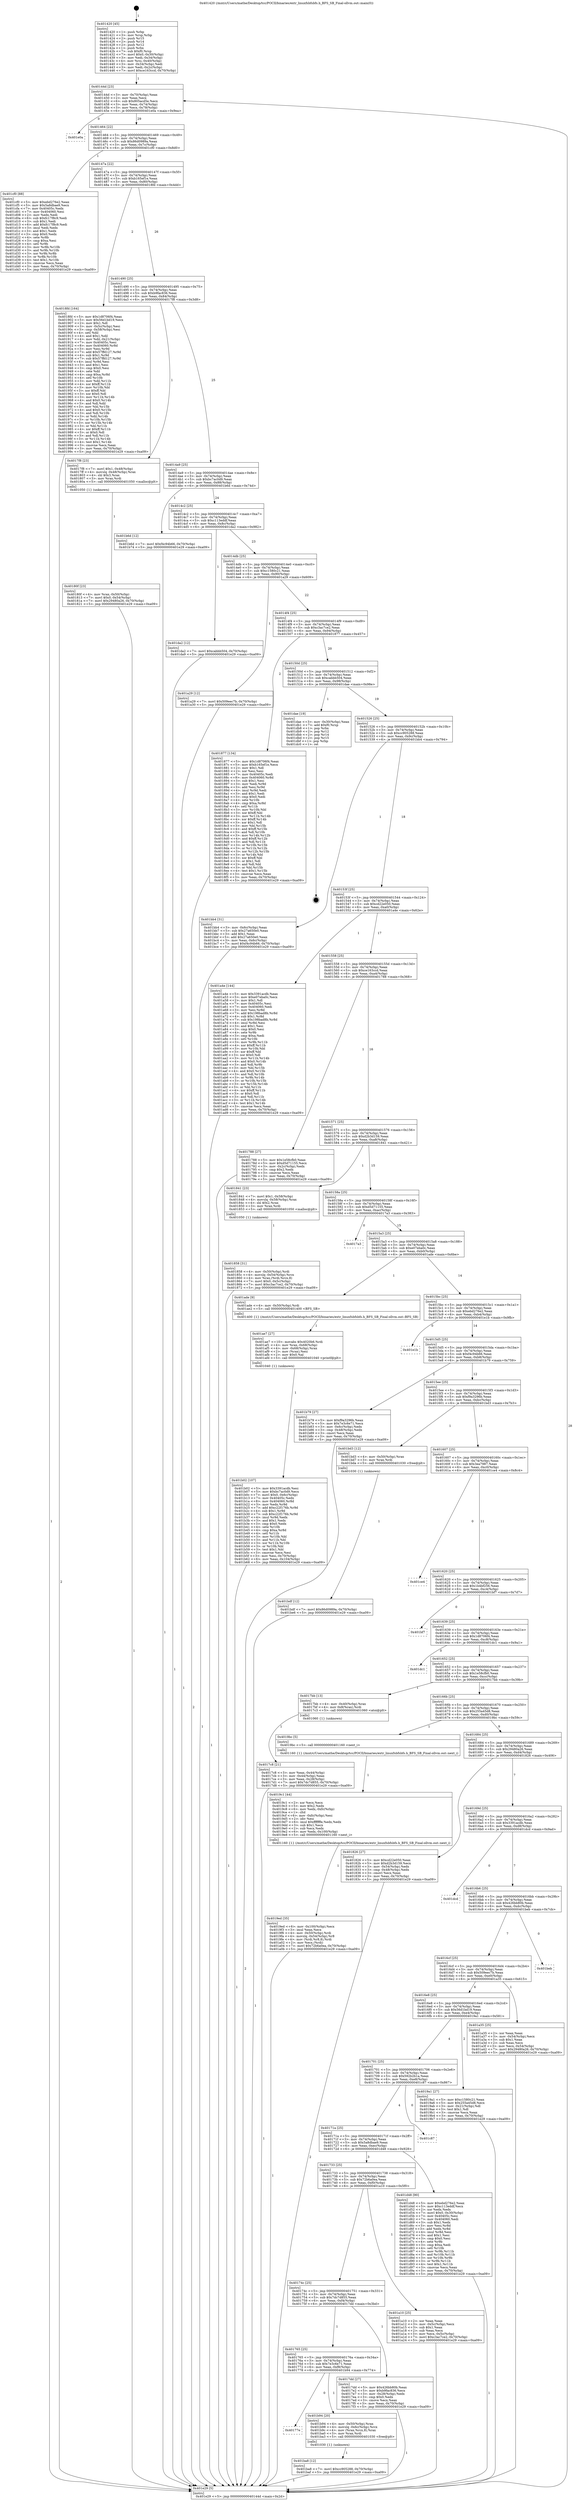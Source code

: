 digraph "0x401420" {
  label = "0x401420 (/mnt/c/Users/mathe/Desktop/tcc/POCII/binaries/extr_linuxfsbfsbfs.h_BFS_SB_Final-ollvm.out::main(0))"
  labelloc = "t"
  node[shape=record]

  Entry [label="",width=0.3,height=0.3,shape=circle,fillcolor=black,style=filled]
  "0x40144d" [label="{
     0x40144d [23]\l
     | [instrs]\l
     &nbsp;&nbsp;0x40144d \<+3\>: mov -0x70(%rbp),%eax\l
     &nbsp;&nbsp;0x401450 \<+2\>: mov %eax,%ecx\l
     &nbsp;&nbsp;0x401452 \<+6\>: sub $0x805acd5e,%ecx\l
     &nbsp;&nbsp;0x401458 \<+3\>: mov %eax,-0x74(%rbp)\l
     &nbsp;&nbsp;0x40145b \<+3\>: mov %ecx,-0x78(%rbp)\l
     &nbsp;&nbsp;0x40145e \<+6\>: je 0000000000401e0a \<main+0x9ea\>\l
  }"]
  "0x401e0a" [label="{
     0x401e0a\l
  }", style=dashed]
  "0x401464" [label="{
     0x401464 [22]\l
     | [instrs]\l
     &nbsp;&nbsp;0x401464 \<+5\>: jmp 0000000000401469 \<main+0x49\>\l
     &nbsp;&nbsp;0x401469 \<+3\>: mov -0x74(%rbp),%eax\l
     &nbsp;&nbsp;0x40146c \<+5\>: sub $0x86d0989a,%eax\l
     &nbsp;&nbsp;0x401471 \<+3\>: mov %eax,-0x7c(%rbp)\l
     &nbsp;&nbsp;0x401474 \<+6\>: je 0000000000401cf0 \<main+0x8d0\>\l
  }"]
  Exit [label="",width=0.3,height=0.3,shape=circle,fillcolor=black,style=filled,peripheries=2]
  "0x401cf0" [label="{
     0x401cf0 [88]\l
     | [instrs]\l
     &nbsp;&nbsp;0x401cf0 \<+5\>: mov $0xebd276e2,%eax\l
     &nbsp;&nbsp;0x401cf5 \<+5\>: mov $0x5a8dbae9,%ecx\l
     &nbsp;&nbsp;0x401cfa \<+7\>: mov 0x40405c,%edx\l
     &nbsp;&nbsp;0x401d01 \<+7\>: mov 0x404060,%esi\l
     &nbsp;&nbsp;0x401d08 \<+2\>: mov %edx,%edi\l
     &nbsp;&nbsp;0x401d0a \<+6\>: sub $0xfc17f8c9,%edi\l
     &nbsp;&nbsp;0x401d10 \<+3\>: sub $0x1,%edi\l
     &nbsp;&nbsp;0x401d13 \<+6\>: add $0xfc17f8c9,%edi\l
     &nbsp;&nbsp;0x401d19 \<+3\>: imul %edi,%edx\l
     &nbsp;&nbsp;0x401d1c \<+3\>: and $0x1,%edx\l
     &nbsp;&nbsp;0x401d1f \<+3\>: cmp $0x0,%edx\l
     &nbsp;&nbsp;0x401d22 \<+4\>: sete %r8b\l
     &nbsp;&nbsp;0x401d26 \<+3\>: cmp $0xa,%esi\l
     &nbsp;&nbsp;0x401d29 \<+4\>: setl %r9b\l
     &nbsp;&nbsp;0x401d2d \<+3\>: mov %r8b,%r10b\l
     &nbsp;&nbsp;0x401d30 \<+3\>: and %r9b,%r10b\l
     &nbsp;&nbsp;0x401d33 \<+3\>: xor %r9b,%r8b\l
     &nbsp;&nbsp;0x401d36 \<+3\>: or %r8b,%r10b\l
     &nbsp;&nbsp;0x401d39 \<+4\>: test $0x1,%r10b\l
     &nbsp;&nbsp;0x401d3d \<+3\>: cmovne %ecx,%eax\l
     &nbsp;&nbsp;0x401d40 \<+3\>: mov %eax,-0x70(%rbp)\l
     &nbsp;&nbsp;0x401d43 \<+5\>: jmp 0000000000401e29 \<main+0xa09\>\l
  }"]
  "0x40147a" [label="{
     0x40147a [22]\l
     | [instrs]\l
     &nbsp;&nbsp;0x40147a \<+5\>: jmp 000000000040147f \<main+0x5f\>\l
     &nbsp;&nbsp;0x40147f \<+3\>: mov -0x74(%rbp),%eax\l
     &nbsp;&nbsp;0x401482 \<+5\>: sub $0xb165ef1e,%eax\l
     &nbsp;&nbsp;0x401487 \<+3\>: mov %eax,-0x80(%rbp)\l
     &nbsp;&nbsp;0x40148a \<+6\>: je 00000000004018fd \<main+0x4dd\>\l
  }"]
  "0x401bdf" [label="{
     0x401bdf [12]\l
     | [instrs]\l
     &nbsp;&nbsp;0x401bdf \<+7\>: movl $0x86d0989a,-0x70(%rbp)\l
     &nbsp;&nbsp;0x401be6 \<+5\>: jmp 0000000000401e29 \<main+0xa09\>\l
  }"]
  "0x4018fd" [label="{
     0x4018fd [164]\l
     | [instrs]\l
     &nbsp;&nbsp;0x4018fd \<+5\>: mov $0x1d8706f4,%eax\l
     &nbsp;&nbsp;0x401902 \<+5\>: mov $0x56d1bd19,%ecx\l
     &nbsp;&nbsp;0x401907 \<+2\>: mov $0x1,%dl\l
     &nbsp;&nbsp;0x401909 \<+3\>: mov -0x5c(%rbp),%esi\l
     &nbsp;&nbsp;0x40190c \<+3\>: cmp -0x58(%rbp),%esi\l
     &nbsp;&nbsp;0x40190f \<+4\>: setl %dil\l
     &nbsp;&nbsp;0x401913 \<+4\>: and $0x1,%dil\l
     &nbsp;&nbsp;0x401917 \<+4\>: mov %dil,-0x21(%rbp)\l
     &nbsp;&nbsp;0x40191b \<+7\>: mov 0x40405c,%esi\l
     &nbsp;&nbsp;0x401922 \<+8\>: mov 0x404060,%r8d\l
     &nbsp;&nbsp;0x40192a \<+3\>: mov %esi,%r9d\l
     &nbsp;&nbsp;0x40192d \<+7\>: add $0x57ffd127,%r9d\l
     &nbsp;&nbsp;0x401934 \<+4\>: sub $0x1,%r9d\l
     &nbsp;&nbsp;0x401938 \<+7\>: sub $0x57ffd127,%r9d\l
     &nbsp;&nbsp;0x40193f \<+4\>: imul %r9d,%esi\l
     &nbsp;&nbsp;0x401943 \<+3\>: and $0x1,%esi\l
     &nbsp;&nbsp;0x401946 \<+3\>: cmp $0x0,%esi\l
     &nbsp;&nbsp;0x401949 \<+4\>: sete %dil\l
     &nbsp;&nbsp;0x40194d \<+4\>: cmp $0xa,%r8d\l
     &nbsp;&nbsp;0x401951 \<+4\>: setl %r10b\l
     &nbsp;&nbsp;0x401955 \<+3\>: mov %dil,%r11b\l
     &nbsp;&nbsp;0x401958 \<+4\>: xor $0xff,%r11b\l
     &nbsp;&nbsp;0x40195c \<+3\>: mov %r10b,%bl\l
     &nbsp;&nbsp;0x40195f \<+3\>: xor $0xff,%bl\l
     &nbsp;&nbsp;0x401962 \<+3\>: xor $0x0,%dl\l
     &nbsp;&nbsp;0x401965 \<+3\>: mov %r11b,%r14b\l
     &nbsp;&nbsp;0x401968 \<+4\>: and $0x0,%r14b\l
     &nbsp;&nbsp;0x40196c \<+3\>: and %dl,%dil\l
     &nbsp;&nbsp;0x40196f \<+3\>: mov %bl,%r15b\l
     &nbsp;&nbsp;0x401972 \<+4\>: and $0x0,%r15b\l
     &nbsp;&nbsp;0x401976 \<+3\>: and %dl,%r10b\l
     &nbsp;&nbsp;0x401979 \<+3\>: or %dil,%r14b\l
     &nbsp;&nbsp;0x40197c \<+3\>: or %r10b,%r15b\l
     &nbsp;&nbsp;0x40197f \<+3\>: xor %r15b,%r14b\l
     &nbsp;&nbsp;0x401982 \<+3\>: or %bl,%r11b\l
     &nbsp;&nbsp;0x401985 \<+4\>: xor $0xff,%r11b\l
     &nbsp;&nbsp;0x401989 \<+3\>: or $0x0,%dl\l
     &nbsp;&nbsp;0x40198c \<+3\>: and %dl,%r11b\l
     &nbsp;&nbsp;0x40198f \<+3\>: or %r11b,%r14b\l
     &nbsp;&nbsp;0x401992 \<+4\>: test $0x1,%r14b\l
     &nbsp;&nbsp;0x401996 \<+3\>: cmovne %ecx,%eax\l
     &nbsp;&nbsp;0x401999 \<+3\>: mov %eax,-0x70(%rbp)\l
     &nbsp;&nbsp;0x40199c \<+5\>: jmp 0000000000401e29 \<main+0xa09\>\l
  }"]
  "0x401490" [label="{
     0x401490 [25]\l
     | [instrs]\l
     &nbsp;&nbsp;0x401490 \<+5\>: jmp 0000000000401495 \<main+0x75\>\l
     &nbsp;&nbsp;0x401495 \<+3\>: mov -0x74(%rbp),%eax\l
     &nbsp;&nbsp;0x401498 \<+5\>: sub $0xb9fac836,%eax\l
     &nbsp;&nbsp;0x40149d \<+6\>: mov %eax,-0x84(%rbp)\l
     &nbsp;&nbsp;0x4014a3 \<+6\>: je 00000000004017f8 \<main+0x3d8\>\l
  }"]
  "0x401ba8" [label="{
     0x401ba8 [12]\l
     | [instrs]\l
     &nbsp;&nbsp;0x401ba8 \<+7\>: movl $0xcc905288,-0x70(%rbp)\l
     &nbsp;&nbsp;0x401baf \<+5\>: jmp 0000000000401e29 \<main+0xa09\>\l
  }"]
  "0x4017f8" [label="{
     0x4017f8 [23]\l
     | [instrs]\l
     &nbsp;&nbsp;0x4017f8 \<+7\>: movl $0x1,-0x48(%rbp)\l
     &nbsp;&nbsp;0x4017ff \<+4\>: movslq -0x48(%rbp),%rax\l
     &nbsp;&nbsp;0x401803 \<+4\>: shl $0x3,%rax\l
     &nbsp;&nbsp;0x401807 \<+3\>: mov %rax,%rdi\l
     &nbsp;&nbsp;0x40180a \<+5\>: call 0000000000401050 \<malloc@plt\>\l
     | [calls]\l
     &nbsp;&nbsp;0x401050 \{1\} (unknown)\l
  }"]
  "0x4014a9" [label="{
     0x4014a9 [25]\l
     | [instrs]\l
     &nbsp;&nbsp;0x4014a9 \<+5\>: jmp 00000000004014ae \<main+0x8e\>\l
     &nbsp;&nbsp;0x4014ae \<+3\>: mov -0x74(%rbp),%eax\l
     &nbsp;&nbsp;0x4014b1 \<+5\>: sub $0xbc7ac0d9,%eax\l
     &nbsp;&nbsp;0x4014b6 \<+6\>: mov %eax,-0x88(%rbp)\l
     &nbsp;&nbsp;0x4014bc \<+6\>: je 0000000000401b6d \<main+0x74d\>\l
  }"]
  "0x40177e" [label="{
     0x40177e\l
  }", style=dashed]
  "0x401b6d" [label="{
     0x401b6d [12]\l
     | [instrs]\l
     &nbsp;&nbsp;0x401b6d \<+7\>: movl $0xf4c94b66,-0x70(%rbp)\l
     &nbsp;&nbsp;0x401b74 \<+5\>: jmp 0000000000401e29 \<main+0xa09\>\l
  }"]
  "0x4014c2" [label="{
     0x4014c2 [25]\l
     | [instrs]\l
     &nbsp;&nbsp;0x4014c2 \<+5\>: jmp 00000000004014c7 \<main+0xa7\>\l
     &nbsp;&nbsp;0x4014c7 \<+3\>: mov -0x74(%rbp),%eax\l
     &nbsp;&nbsp;0x4014ca \<+5\>: sub $0xc113eddf,%eax\l
     &nbsp;&nbsp;0x4014cf \<+6\>: mov %eax,-0x8c(%rbp)\l
     &nbsp;&nbsp;0x4014d5 \<+6\>: je 0000000000401da2 \<main+0x982\>\l
  }"]
  "0x401b94" [label="{
     0x401b94 [20]\l
     | [instrs]\l
     &nbsp;&nbsp;0x401b94 \<+4\>: mov -0x50(%rbp),%rax\l
     &nbsp;&nbsp;0x401b98 \<+4\>: movslq -0x6c(%rbp),%rcx\l
     &nbsp;&nbsp;0x401b9c \<+4\>: mov (%rax,%rcx,8),%rax\l
     &nbsp;&nbsp;0x401ba0 \<+3\>: mov %rax,%rdi\l
     &nbsp;&nbsp;0x401ba3 \<+5\>: call 0000000000401030 \<free@plt\>\l
     | [calls]\l
     &nbsp;&nbsp;0x401030 \{1\} (unknown)\l
  }"]
  "0x401da2" [label="{
     0x401da2 [12]\l
     | [instrs]\l
     &nbsp;&nbsp;0x401da2 \<+7\>: movl $0xcabbb504,-0x70(%rbp)\l
     &nbsp;&nbsp;0x401da9 \<+5\>: jmp 0000000000401e29 \<main+0xa09\>\l
  }"]
  "0x4014db" [label="{
     0x4014db [25]\l
     | [instrs]\l
     &nbsp;&nbsp;0x4014db \<+5\>: jmp 00000000004014e0 \<main+0xc0\>\l
     &nbsp;&nbsp;0x4014e0 \<+3\>: mov -0x74(%rbp),%eax\l
     &nbsp;&nbsp;0x4014e3 \<+5\>: sub $0xc1580c21,%eax\l
     &nbsp;&nbsp;0x4014e8 \<+6\>: mov %eax,-0x90(%rbp)\l
     &nbsp;&nbsp;0x4014ee \<+6\>: je 0000000000401a29 \<main+0x609\>\l
  }"]
  "0x401b02" [label="{
     0x401b02 [107]\l
     | [instrs]\l
     &nbsp;&nbsp;0x401b02 \<+5\>: mov $0x3391acdb,%esi\l
     &nbsp;&nbsp;0x401b07 \<+5\>: mov $0xbc7ac0d9,%ecx\l
     &nbsp;&nbsp;0x401b0c \<+7\>: movl $0x0,-0x6c(%rbp)\l
     &nbsp;&nbsp;0x401b13 \<+7\>: mov 0x40405c,%edx\l
     &nbsp;&nbsp;0x401b1a \<+8\>: mov 0x404060,%r8d\l
     &nbsp;&nbsp;0x401b22 \<+3\>: mov %edx,%r9d\l
     &nbsp;&nbsp;0x401b25 \<+7\>: add $0xc22f176b,%r9d\l
     &nbsp;&nbsp;0x401b2c \<+4\>: sub $0x1,%r9d\l
     &nbsp;&nbsp;0x401b30 \<+7\>: sub $0xc22f176b,%r9d\l
     &nbsp;&nbsp;0x401b37 \<+4\>: imul %r9d,%edx\l
     &nbsp;&nbsp;0x401b3b \<+3\>: and $0x1,%edx\l
     &nbsp;&nbsp;0x401b3e \<+3\>: cmp $0x0,%edx\l
     &nbsp;&nbsp;0x401b41 \<+4\>: sete %r10b\l
     &nbsp;&nbsp;0x401b45 \<+4\>: cmp $0xa,%r8d\l
     &nbsp;&nbsp;0x401b49 \<+4\>: setl %r11b\l
     &nbsp;&nbsp;0x401b4d \<+3\>: mov %r10b,%bl\l
     &nbsp;&nbsp;0x401b50 \<+3\>: and %r11b,%bl\l
     &nbsp;&nbsp;0x401b53 \<+3\>: xor %r11b,%r10b\l
     &nbsp;&nbsp;0x401b56 \<+3\>: or %r10b,%bl\l
     &nbsp;&nbsp;0x401b59 \<+3\>: test $0x1,%bl\l
     &nbsp;&nbsp;0x401b5c \<+3\>: cmovne %ecx,%esi\l
     &nbsp;&nbsp;0x401b5f \<+3\>: mov %esi,-0x70(%rbp)\l
     &nbsp;&nbsp;0x401b62 \<+6\>: mov %eax,-0x104(%rbp)\l
     &nbsp;&nbsp;0x401b68 \<+5\>: jmp 0000000000401e29 \<main+0xa09\>\l
  }"]
  "0x401a29" [label="{
     0x401a29 [12]\l
     | [instrs]\l
     &nbsp;&nbsp;0x401a29 \<+7\>: movl $0x509eec7b,-0x70(%rbp)\l
     &nbsp;&nbsp;0x401a30 \<+5\>: jmp 0000000000401e29 \<main+0xa09\>\l
  }"]
  "0x4014f4" [label="{
     0x4014f4 [25]\l
     | [instrs]\l
     &nbsp;&nbsp;0x4014f4 \<+5\>: jmp 00000000004014f9 \<main+0xd9\>\l
     &nbsp;&nbsp;0x4014f9 \<+3\>: mov -0x74(%rbp),%eax\l
     &nbsp;&nbsp;0x4014fc \<+5\>: sub $0xc3ac7ce2,%eax\l
     &nbsp;&nbsp;0x401501 \<+6\>: mov %eax,-0x94(%rbp)\l
     &nbsp;&nbsp;0x401507 \<+6\>: je 0000000000401877 \<main+0x457\>\l
  }"]
  "0x401ae7" [label="{
     0x401ae7 [27]\l
     | [instrs]\l
     &nbsp;&nbsp;0x401ae7 \<+10\>: movabs $0x4020b6,%rdi\l
     &nbsp;&nbsp;0x401af1 \<+4\>: mov %rax,-0x68(%rbp)\l
     &nbsp;&nbsp;0x401af5 \<+4\>: mov -0x68(%rbp),%rax\l
     &nbsp;&nbsp;0x401af9 \<+2\>: mov (%rax),%esi\l
     &nbsp;&nbsp;0x401afb \<+2\>: mov $0x0,%al\l
     &nbsp;&nbsp;0x401afd \<+5\>: call 0000000000401040 \<printf@plt\>\l
     | [calls]\l
     &nbsp;&nbsp;0x401040 \{1\} (unknown)\l
  }"]
  "0x401877" [label="{
     0x401877 [134]\l
     | [instrs]\l
     &nbsp;&nbsp;0x401877 \<+5\>: mov $0x1d8706f4,%eax\l
     &nbsp;&nbsp;0x40187c \<+5\>: mov $0xb165ef1e,%ecx\l
     &nbsp;&nbsp;0x401881 \<+2\>: mov $0x1,%dl\l
     &nbsp;&nbsp;0x401883 \<+2\>: xor %esi,%esi\l
     &nbsp;&nbsp;0x401885 \<+7\>: mov 0x40405c,%edi\l
     &nbsp;&nbsp;0x40188c \<+8\>: mov 0x404060,%r8d\l
     &nbsp;&nbsp;0x401894 \<+3\>: sub $0x1,%esi\l
     &nbsp;&nbsp;0x401897 \<+3\>: mov %edi,%r9d\l
     &nbsp;&nbsp;0x40189a \<+3\>: add %esi,%r9d\l
     &nbsp;&nbsp;0x40189d \<+4\>: imul %r9d,%edi\l
     &nbsp;&nbsp;0x4018a1 \<+3\>: and $0x1,%edi\l
     &nbsp;&nbsp;0x4018a4 \<+3\>: cmp $0x0,%edi\l
     &nbsp;&nbsp;0x4018a7 \<+4\>: sete %r10b\l
     &nbsp;&nbsp;0x4018ab \<+4\>: cmp $0xa,%r8d\l
     &nbsp;&nbsp;0x4018af \<+4\>: setl %r11b\l
     &nbsp;&nbsp;0x4018b3 \<+3\>: mov %r10b,%bl\l
     &nbsp;&nbsp;0x4018b6 \<+3\>: xor $0xff,%bl\l
     &nbsp;&nbsp;0x4018b9 \<+3\>: mov %r11b,%r14b\l
     &nbsp;&nbsp;0x4018bc \<+4\>: xor $0xff,%r14b\l
     &nbsp;&nbsp;0x4018c0 \<+3\>: xor $0x1,%dl\l
     &nbsp;&nbsp;0x4018c3 \<+3\>: mov %bl,%r15b\l
     &nbsp;&nbsp;0x4018c6 \<+4\>: and $0xff,%r15b\l
     &nbsp;&nbsp;0x4018ca \<+3\>: and %dl,%r10b\l
     &nbsp;&nbsp;0x4018cd \<+3\>: mov %r14b,%r12b\l
     &nbsp;&nbsp;0x4018d0 \<+4\>: and $0xff,%r12b\l
     &nbsp;&nbsp;0x4018d4 \<+3\>: and %dl,%r11b\l
     &nbsp;&nbsp;0x4018d7 \<+3\>: or %r10b,%r15b\l
     &nbsp;&nbsp;0x4018da \<+3\>: or %r11b,%r12b\l
     &nbsp;&nbsp;0x4018dd \<+3\>: xor %r12b,%r15b\l
     &nbsp;&nbsp;0x4018e0 \<+3\>: or %r14b,%bl\l
     &nbsp;&nbsp;0x4018e3 \<+3\>: xor $0xff,%bl\l
     &nbsp;&nbsp;0x4018e6 \<+3\>: or $0x1,%dl\l
     &nbsp;&nbsp;0x4018e9 \<+2\>: and %dl,%bl\l
     &nbsp;&nbsp;0x4018eb \<+3\>: or %bl,%r15b\l
     &nbsp;&nbsp;0x4018ee \<+4\>: test $0x1,%r15b\l
     &nbsp;&nbsp;0x4018f2 \<+3\>: cmovne %ecx,%eax\l
     &nbsp;&nbsp;0x4018f5 \<+3\>: mov %eax,-0x70(%rbp)\l
     &nbsp;&nbsp;0x4018f8 \<+5\>: jmp 0000000000401e29 \<main+0xa09\>\l
  }"]
  "0x40150d" [label="{
     0x40150d [25]\l
     | [instrs]\l
     &nbsp;&nbsp;0x40150d \<+5\>: jmp 0000000000401512 \<main+0xf2\>\l
     &nbsp;&nbsp;0x401512 \<+3\>: mov -0x74(%rbp),%eax\l
     &nbsp;&nbsp;0x401515 \<+5\>: sub $0xcabbb504,%eax\l
     &nbsp;&nbsp;0x40151a \<+6\>: mov %eax,-0x98(%rbp)\l
     &nbsp;&nbsp;0x401520 \<+6\>: je 0000000000401dae \<main+0x98e\>\l
  }"]
  "0x4019ed" [label="{
     0x4019ed [35]\l
     | [instrs]\l
     &nbsp;&nbsp;0x4019ed \<+6\>: mov -0x100(%rbp),%ecx\l
     &nbsp;&nbsp;0x4019f3 \<+3\>: imul %eax,%ecx\l
     &nbsp;&nbsp;0x4019f6 \<+4\>: mov -0x50(%rbp),%rdi\l
     &nbsp;&nbsp;0x4019fa \<+4\>: movslq -0x54(%rbp),%r8\l
     &nbsp;&nbsp;0x4019fe \<+4\>: mov (%rdi,%r8,8),%rdi\l
     &nbsp;&nbsp;0x401a02 \<+2\>: mov %ecx,(%rdi)\l
     &nbsp;&nbsp;0x401a04 \<+7\>: movl $0x72b6a0ea,-0x70(%rbp)\l
     &nbsp;&nbsp;0x401a0b \<+5\>: jmp 0000000000401e29 \<main+0xa09\>\l
  }"]
  "0x401dae" [label="{
     0x401dae [19]\l
     | [instrs]\l
     &nbsp;&nbsp;0x401dae \<+3\>: mov -0x30(%rbp),%eax\l
     &nbsp;&nbsp;0x401db1 \<+7\>: add $0xf0,%rsp\l
     &nbsp;&nbsp;0x401db8 \<+1\>: pop %rbx\l
     &nbsp;&nbsp;0x401db9 \<+2\>: pop %r12\l
     &nbsp;&nbsp;0x401dbb \<+2\>: pop %r14\l
     &nbsp;&nbsp;0x401dbd \<+2\>: pop %r15\l
     &nbsp;&nbsp;0x401dbf \<+1\>: pop %rbp\l
     &nbsp;&nbsp;0x401dc0 \<+1\>: ret\l
  }"]
  "0x401526" [label="{
     0x401526 [25]\l
     | [instrs]\l
     &nbsp;&nbsp;0x401526 \<+5\>: jmp 000000000040152b \<main+0x10b\>\l
     &nbsp;&nbsp;0x40152b \<+3\>: mov -0x74(%rbp),%eax\l
     &nbsp;&nbsp;0x40152e \<+5\>: sub $0xcc905288,%eax\l
     &nbsp;&nbsp;0x401533 \<+6\>: mov %eax,-0x9c(%rbp)\l
     &nbsp;&nbsp;0x401539 \<+6\>: je 0000000000401bb4 \<main+0x794\>\l
  }"]
  "0x4019c1" [label="{
     0x4019c1 [44]\l
     | [instrs]\l
     &nbsp;&nbsp;0x4019c1 \<+2\>: xor %ecx,%ecx\l
     &nbsp;&nbsp;0x4019c3 \<+5\>: mov $0x2,%edx\l
     &nbsp;&nbsp;0x4019c8 \<+6\>: mov %edx,-0xfc(%rbp)\l
     &nbsp;&nbsp;0x4019ce \<+1\>: cltd\l
     &nbsp;&nbsp;0x4019cf \<+6\>: mov -0xfc(%rbp),%esi\l
     &nbsp;&nbsp;0x4019d5 \<+2\>: idiv %esi\l
     &nbsp;&nbsp;0x4019d7 \<+6\>: imul $0xfffffffe,%edx,%edx\l
     &nbsp;&nbsp;0x4019dd \<+3\>: sub $0x1,%ecx\l
     &nbsp;&nbsp;0x4019e0 \<+2\>: sub %ecx,%edx\l
     &nbsp;&nbsp;0x4019e2 \<+6\>: mov %edx,-0x100(%rbp)\l
     &nbsp;&nbsp;0x4019e8 \<+5\>: call 0000000000401160 \<next_i\>\l
     | [calls]\l
     &nbsp;&nbsp;0x401160 \{1\} (/mnt/c/Users/mathe/Desktop/tcc/POCII/binaries/extr_linuxfsbfsbfs.h_BFS_SB_Final-ollvm.out::next_i)\l
  }"]
  "0x401bb4" [label="{
     0x401bb4 [31]\l
     | [instrs]\l
     &nbsp;&nbsp;0x401bb4 \<+3\>: mov -0x6c(%rbp),%eax\l
     &nbsp;&nbsp;0x401bb7 \<+5\>: sub $0x27a650e0,%eax\l
     &nbsp;&nbsp;0x401bbc \<+3\>: add $0x1,%eax\l
     &nbsp;&nbsp;0x401bbf \<+5\>: add $0x27a650e0,%eax\l
     &nbsp;&nbsp;0x401bc4 \<+3\>: mov %eax,-0x6c(%rbp)\l
     &nbsp;&nbsp;0x401bc7 \<+7\>: movl $0xf4c94b66,-0x70(%rbp)\l
     &nbsp;&nbsp;0x401bce \<+5\>: jmp 0000000000401e29 \<main+0xa09\>\l
  }"]
  "0x40153f" [label="{
     0x40153f [25]\l
     | [instrs]\l
     &nbsp;&nbsp;0x40153f \<+5\>: jmp 0000000000401544 \<main+0x124\>\l
     &nbsp;&nbsp;0x401544 \<+3\>: mov -0x74(%rbp),%eax\l
     &nbsp;&nbsp;0x401547 \<+5\>: sub $0xcd22e050,%eax\l
     &nbsp;&nbsp;0x40154c \<+6\>: mov %eax,-0xa0(%rbp)\l
     &nbsp;&nbsp;0x401552 \<+6\>: je 0000000000401a4e \<main+0x62e\>\l
  }"]
  "0x401858" [label="{
     0x401858 [31]\l
     | [instrs]\l
     &nbsp;&nbsp;0x401858 \<+4\>: mov -0x50(%rbp),%rdi\l
     &nbsp;&nbsp;0x40185c \<+4\>: movslq -0x54(%rbp),%rcx\l
     &nbsp;&nbsp;0x401860 \<+4\>: mov %rax,(%rdi,%rcx,8)\l
     &nbsp;&nbsp;0x401864 \<+7\>: movl $0x0,-0x5c(%rbp)\l
     &nbsp;&nbsp;0x40186b \<+7\>: movl $0xc3ac7ce2,-0x70(%rbp)\l
     &nbsp;&nbsp;0x401872 \<+5\>: jmp 0000000000401e29 \<main+0xa09\>\l
  }"]
  "0x401a4e" [label="{
     0x401a4e [144]\l
     | [instrs]\l
     &nbsp;&nbsp;0x401a4e \<+5\>: mov $0x3391acdb,%eax\l
     &nbsp;&nbsp;0x401a53 \<+5\>: mov $0xe07eba0c,%ecx\l
     &nbsp;&nbsp;0x401a58 \<+2\>: mov $0x1,%dl\l
     &nbsp;&nbsp;0x401a5a \<+7\>: mov 0x40405c,%esi\l
     &nbsp;&nbsp;0x401a61 \<+7\>: mov 0x404060,%edi\l
     &nbsp;&nbsp;0x401a68 \<+3\>: mov %esi,%r8d\l
     &nbsp;&nbsp;0x401a6b \<+7\>: add $0x198bad8b,%r8d\l
     &nbsp;&nbsp;0x401a72 \<+4\>: sub $0x1,%r8d\l
     &nbsp;&nbsp;0x401a76 \<+7\>: sub $0x198bad8b,%r8d\l
     &nbsp;&nbsp;0x401a7d \<+4\>: imul %r8d,%esi\l
     &nbsp;&nbsp;0x401a81 \<+3\>: and $0x1,%esi\l
     &nbsp;&nbsp;0x401a84 \<+3\>: cmp $0x0,%esi\l
     &nbsp;&nbsp;0x401a87 \<+4\>: sete %r9b\l
     &nbsp;&nbsp;0x401a8b \<+3\>: cmp $0xa,%edi\l
     &nbsp;&nbsp;0x401a8e \<+4\>: setl %r10b\l
     &nbsp;&nbsp;0x401a92 \<+3\>: mov %r9b,%r11b\l
     &nbsp;&nbsp;0x401a95 \<+4\>: xor $0xff,%r11b\l
     &nbsp;&nbsp;0x401a99 \<+3\>: mov %r10b,%bl\l
     &nbsp;&nbsp;0x401a9c \<+3\>: xor $0xff,%bl\l
     &nbsp;&nbsp;0x401a9f \<+3\>: xor $0x0,%dl\l
     &nbsp;&nbsp;0x401aa2 \<+3\>: mov %r11b,%r14b\l
     &nbsp;&nbsp;0x401aa5 \<+4\>: and $0x0,%r14b\l
     &nbsp;&nbsp;0x401aa9 \<+3\>: and %dl,%r9b\l
     &nbsp;&nbsp;0x401aac \<+3\>: mov %bl,%r15b\l
     &nbsp;&nbsp;0x401aaf \<+4\>: and $0x0,%r15b\l
     &nbsp;&nbsp;0x401ab3 \<+3\>: and %dl,%r10b\l
     &nbsp;&nbsp;0x401ab6 \<+3\>: or %r9b,%r14b\l
     &nbsp;&nbsp;0x401ab9 \<+3\>: or %r10b,%r15b\l
     &nbsp;&nbsp;0x401abc \<+3\>: xor %r15b,%r14b\l
     &nbsp;&nbsp;0x401abf \<+3\>: or %bl,%r11b\l
     &nbsp;&nbsp;0x401ac2 \<+4\>: xor $0xff,%r11b\l
     &nbsp;&nbsp;0x401ac6 \<+3\>: or $0x0,%dl\l
     &nbsp;&nbsp;0x401ac9 \<+3\>: and %dl,%r11b\l
     &nbsp;&nbsp;0x401acc \<+3\>: or %r11b,%r14b\l
     &nbsp;&nbsp;0x401acf \<+4\>: test $0x1,%r14b\l
     &nbsp;&nbsp;0x401ad3 \<+3\>: cmovne %ecx,%eax\l
     &nbsp;&nbsp;0x401ad6 \<+3\>: mov %eax,-0x70(%rbp)\l
     &nbsp;&nbsp;0x401ad9 \<+5\>: jmp 0000000000401e29 \<main+0xa09\>\l
  }"]
  "0x401558" [label="{
     0x401558 [25]\l
     | [instrs]\l
     &nbsp;&nbsp;0x401558 \<+5\>: jmp 000000000040155d \<main+0x13d\>\l
     &nbsp;&nbsp;0x40155d \<+3\>: mov -0x74(%rbp),%eax\l
     &nbsp;&nbsp;0x401560 \<+5\>: sub $0xce163ccd,%eax\l
     &nbsp;&nbsp;0x401565 \<+6\>: mov %eax,-0xa4(%rbp)\l
     &nbsp;&nbsp;0x40156b \<+6\>: je 0000000000401788 \<main+0x368\>\l
  }"]
  "0x40180f" [label="{
     0x40180f [23]\l
     | [instrs]\l
     &nbsp;&nbsp;0x40180f \<+4\>: mov %rax,-0x50(%rbp)\l
     &nbsp;&nbsp;0x401813 \<+7\>: movl $0x0,-0x54(%rbp)\l
     &nbsp;&nbsp;0x40181a \<+7\>: movl $0x29480a26,-0x70(%rbp)\l
     &nbsp;&nbsp;0x401821 \<+5\>: jmp 0000000000401e29 \<main+0xa09\>\l
  }"]
  "0x401788" [label="{
     0x401788 [27]\l
     | [instrs]\l
     &nbsp;&nbsp;0x401788 \<+5\>: mov $0x1e58cfb0,%eax\l
     &nbsp;&nbsp;0x40178d \<+5\>: mov $0xd5d71155,%ecx\l
     &nbsp;&nbsp;0x401792 \<+3\>: mov -0x2c(%rbp),%edx\l
     &nbsp;&nbsp;0x401795 \<+3\>: cmp $0x2,%edx\l
     &nbsp;&nbsp;0x401798 \<+3\>: cmovne %ecx,%eax\l
     &nbsp;&nbsp;0x40179b \<+3\>: mov %eax,-0x70(%rbp)\l
     &nbsp;&nbsp;0x40179e \<+5\>: jmp 0000000000401e29 \<main+0xa09\>\l
  }"]
  "0x401571" [label="{
     0x401571 [25]\l
     | [instrs]\l
     &nbsp;&nbsp;0x401571 \<+5\>: jmp 0000000000401576 \<main+0x156\>\l
     &nbsp;&nbsp;0x401576 \<+3\>: mov -0x74(%rbp),%eax\l
     &nbsp;&nbsp;0x401579 \<+5\>: sub $0xd2b3d159,%eax\l
     &nbsp;&nbsp;0x40157e \<+6\>: mov %eax,-0xa8(%rbp)\l
     &nbsp;&nbsp;0x401584 \<+6\>: je 0000000000401841 \<main+0x421\>\l
  }"]
  "0x401e29" [label="{
     0x401e29 [5]\l
     | [instrs]\l
     &nbsp;&nbsp;0x401e29 \<+5\>: jmp 000000000040144d \<main+0x2d\>\l
  }"]
  "0x401420" [label="{
     0x401420 [45]\l
     | [instrs]\l
     &nbsp;&nbsp;0x401420 \<+1\>: push %rbp\l
     &nbsp;&nbsp;0x401421 \<+3\>: mov %rsp,%rbp\l
     &nbsp;&nbsp;0x401424 \<+2\>: push %r15\l
     &nbsp;&nbsp;0x401426 \<+2\>: push %r14\l
     &nbsp;&nbsp;0x401428 \<+2\>: push %r12\l
     &nbsp;&nbsp;0x40142a \<+1\>: push %rbx\l
     &nbsp;&nbsp;0x40142b \<+7\>: sub $0xf0,%rsp\l
     &nbsp;&nbsp;0x401432 \<+7\>: movl $0x0,-0x30(%rbp)\l
     &nbsp;&nbsp;0x401439 \<+3\>: mov %edi,-0x34(%rbp)\l
     &nbsp;&nbsp;0x40143c \<+4\>: mov %rsi,-0x40(%rbp)\l
     &nbsp;&nbsp;0x401440 \<+3\>: mov -0x34(%rbp),%edi\l
     &nbsp;&nbsp;0x401443 \<+3\>: mov %edi,-0x2c(%rbp)\l
     &nbsp;&nbsp;0x401446 \<+7\>: movl $0xce163ccd,-0x70(%rbp)\l
  }"]
  "0x401765" [label="{
     0x401765 [25]\l
     | [instrs]\l
     &nbsp;&nbsp;0x401765 \<+5\>: jmp 000000000040176a \<main+0x34a\>\l
     &nbsp;&nbsp;0x40176a \<+3\>: mov -0x74(%rbp),%eax\l
     &nbsp;&nbsp;0x40176d \<+5\>: sub $0x7e3c6e71,%eax\l
     &nbsp;&nbsp;0x401772 \<+6\>: mov %eax,-0xf8(%rbp)\l
     &nbsp;&nbsp;0x401778 \<+6\>: je 0000000000401b94 \<main+0x774\>\l
  }"]
  "0x401841" [label="{
     0x401841 [23]\l
     | [instrs]\l
     &nbsp;&nbsp;0x401841 \<+7\>: movl $0x1,-0x58(%rbp)\l
     &nbsp;&nbsp;0x401848 \<+4\>: movslq -0x58(%rbp),%rax\l
     &nbsp;&nbsp;0x40184c \<+4\>: shl $0x2,%rax\l
     &nbsp;&nbsp;0x401850 \<+3\>: mov %rax,%rdi\l
     &nbsp;&nbsp;0x401853 \<+5\>: call 0000000000401050 \<malloc@plt\>\l
     | [calls]\l
     &nbsp;&nbsp;0x401050 \{1\} (unknown)\l
  }"]
  "0x40158a" [label="{
     0x40158a [25]\l
     | [instrs]\l
     &nbsp;&nbsp;0x40158a \<+5\>: jmp 000000000040158f \<main+0x16f\>\l
     &nbsp;&nbsp;0x40158f \<+3\>: mov -0x74(%rbp),%eax\l
     &nbsp;&nbsp;0x401592 \<+5\>: sub $0xd5d71155,%eax\l
     &nbsp;&nbsp;0x401597 \<+6\>: mov %eax,-0xac(%rbp)\l
     &nbsp;&nbsp;0x40159d \<+6\>: je 00000000004017a3 \<main+0x383\>\l
  }"]
  "0x4017dd" [label="{
     0x4017dd [27]\l
     | [instrs]\l
     &nbsp;&nbsp;0x4017dd \<+5\>: mov $0x426bb80b,%eax\l
     &nbsp;&nbsp;0x4017e2 \<+5\>: mov $0xb9fac836,%ecx\l
     &nbsp;&nbsp;0x4017e7 \<+3\>: mov -0x28(%rbp),%edx\l
     &nbsp;&nbsp;0x4017ea \<+3\>: cmp $0x0,%edx\l
     &nbsp;&nbsp;0x4017ed \<+3\>: cmove %ecx,%eax\l
     &nbsp;&nbsp;0x4017f0 \<+3\>: mov %eax,-0x70(%rbp)\l
     &nbsp;&nbsp;0x4017f3 \<+5\>: jmp 0000000000401e29 \<main+0xa09\>\l
  }"]
  "0x4017a3" [label="{
     0x4017a3\l
  }", style=dashed]
  "0x4015a3" [label="{
     0x4015a3 [25]\l
     | [instrs]\l
     &nbsp;&nbsp;0x4015a3 \<+5\>: jmp 00000000004015a8 \<main+0x188\>\l
     &nbsp;&nbsp;0x4015a8 \<+3\>: mov -0x74(%rbp),%eax\l
     &nbsp;&nbsp;0x4015ab \<+5\>: sub $0xe07eba0c,%eax\l
     &nbsp;&nbsp;0x4015b0 \<+6\>: mov %eax,-0xb0(%rbp)\l
     &nbsp;&nbsp;0x4015b6 \<+6\>: je 0000000000401ade \<main+0x6be\>\l
  }"]
  "0x40174c" [label="{
     0x40174c [25]\l
     | [instrs]\l
     &nbsp;&nbsp;0x40174c \<+5\>: jmp 0000000000401751 \<main+0x331\>\l
     &nbsp;&nbsp;0x401751 \<+3\>: mov -0x74(%rbp),%eax\l
     &nbsp;&nbsp;0x401754 \<+5\>: sub $0x7dc7d855,%eax\l
     &nbsp;&nbsp;0x401759 \<+6\>: mov %eax,-0xf4(%rbp)\l
     &nbsp;&nbsp;0x40175f \<+6\>: je 00000000004017dd \<main+0x3bd\>\l
  }"]
  "0x401ade" [label="{
     0x401ade [9]\l
     | [instrs]\l
     &nbsp;&nbsp;0x401ade \<+4\>: mov -0x50(%rbp),%rdi\l
     &nbsp;&nbsp;0x401ae2 \<+5\>: call 0000000000401400 \<BFS_SB\>\l
     | [calls]\l
     &nbsp;&nbsp;0x401400 \{1\} (/mnt/c/Users/mathe/Desktop/tcc/POCII/binaries/extr_linuxfsbfsbfs.h_BFS_SB_Final-ollvm.out::BFS_SB)\l
  }"]
  "0x4015bc" [label="{
     0x4015bc [25]\l
     | [instrs]\l
     &nbsp;&nbsp;0x4015bc \<+5\>: jmp 00000000004015c1 \<main+0x1a1\>\l
     &nbsp;&nbsp;0x4015c1 \<+3\>: mov -0x74(%rbp),%eax\l
     &nbsp;&nbsp;0x4015c4 \<+5\>: sub $0xebd276e2,%eax\l
     &nbsp;&nbsp;0x4015c9 \<+6\>: mov %eax,-0xb4(%rbp)\l
     &nbsp;&nbsp;0x4015cf \<+6\>: je 0000000000401e1b \<main+0x9fb\>\l
  }"]
  "0x401a10" [label="{
     0x401a10 [25]\l
     | [instrs]\l
     &nbsp;&nbsp;0x401a10 \<+2\>: xor %eax,%eax\l
     &nbsp;&nbsp;0x401a12 \<+3\>: mov -0x5c(%rbp),%ecx\l
     &nbsp;&nbsp;0x401a15 \<+3\>: sub $0x1,%eax\l
     &nbsp;&nbsp;0x401a18 \<+2\>: sub %eax,%ecx\l
     &nbsp;&nbsp;0x401a1a \<+3\>: mov %ecx,-0x5c(%rbp)\l
     &nbsp;&nbsp;0x401a1d \<+7\>: movl $0xc3ac7ce2,-0x70(%rbp)\l
     &nbsp;&nbsp;0x401a24 \<+5\>: jmp 0000000000401e29 \<main+0xa09\>\l
  }"]
  "0x401e1b" [label="{
     0x401e1b\l
  }", style=dashed]
  "0x4015d5" [label="{
     0x4015d5 [25]\l
     | [instrs]\l
     &nbsp;&nbsp;0x4015d5 \<+5\>: jmp 00000000004015da \<main+0x1ba\>\l
     &nbsp;&nbsp;0x4015da \<+3\>: mov -0x74(%rbp),%eax\l
     &nbsp;&nbsp;0x4015dd \<+5\>: sub $0xf4c94b66,%eax\l
     &nbsp;&nbsp;0x4015e2 \<+6\>: mov %eax,-0xb8(%rbp)\l
     &nbsp;&nbsp;0x4015e8 \<+6\>: je 0000000000401b79 \<main+0x759\>\l
  }"]
  "0x401733" [label="{
     0x401733 [25]\l
     | [instrs]\l
     &nbsp;&nbsp;0x401733 \<+5\>: jmp 0000000000401738 \<main+0x318\>\l
     &nbsp;&nbsp;0x401738 \<+3\>: mov -0x74(%rbp),%eax\l
     &nbsp;&nbsp;0x40173b \<+5\>: sub $0x72b6a0ea,%eax\l
     &nbsp;&nbsp;0x401740 \<+6\>: mov %eax,-0xf0(%rbp)\l
     &nbsp;&nbsp;0x401746 \<+6\>: je 0000000000401a10 \<main+0x5f0\>\l
  }"]
  "0x401b79" [label="{
     0x401b79 [27]\l
     | [instrs]\l
     &nbsp;&nbsp;0x401b79 \<+5\>: mov $0xf9a3296b,%eax\l
     &nbsp;&nbsp;0x401b7e \<+5\>: mov $0x7e3c6e71,%ecx\l
     &nbsp;&nbsp;0x401b83 \<+3\>: mov -0x6c(%rbp),%edx\l
     &nbsp;&nbsp;0x401b86 \<+3\>: cmp -0x48(%rbp),%edx\l
     &nbsp;&nbsp;0x401b89 \<+3\>: cmovl %ecx,%eax\l
     &nbsp;&nbsp;0x401b8c \<+3\>: mov %eax,-0x70(%rbp)\l
     &nbsp;&nbsp;0x401b8f \<+5\>: jmp 0000000000401e29 \<main+0xa09\>\l
  }"]
  "0x4015ee" [label="{
     0x4015ee [25]\l
     | [instrs]\l
     &nbsp;&nbsp;0x4015ee \<+5\>: jmp 00000000004015f3 \<main+0x1d3\>\l
     &nbsp;&nbsp;0x4015f3 \<+3\>: mov -0x74(%rbp),%eax\l
     &nbsp;&nbsp;0x4015f6 \<+5\>: sub $0xf9a3296b,%eax\l
     &nbsp;&nbsp;0x4015fb \<+6\>: mov %eax,-0xbc(%rbp)\l
     &nbsp;&nbsp;0x401601 \<+6\>: je 0000000000401bd3 \<main+0x7b3\>\l
  }"]
  "0x401d48" [label="{
     0x401d48 [90]\l
     | [instrs]\l
     &nbsp;&nbsp;0x401d48 \<+5\>: mov $0xebd276e2,%eax\l
     &nbsp;&nbsp;0x401d4d \<+5\>: mov $0xc113eddf,%ecx\l
     &nbsp;&nbsp;0x401d52 \<+2\>: xor %edx,%edx\l
     &nbsp;&nbsp;0x401d54 \<+7\>: movl $0x0,-0x30(%rbp)\l
     &nbsp;&nbsp;0x401d5b \<+7\>: mov 0x40405c,%esi\l
     &nbsp;&nbsp;0x401d62 \<+7\>: mov 0x404060,%edi\l
     &nbsp;&nbsp;0x401d69 \<+3\>: sub $0x1,%edx\l
     &nbsp;&nbsp;0x401d6c \<+3\>: mov %esi,%r8d\l
     &nbsp;&nbsp;0x401d6f \<+3\>: add %edx,%r8d\l
     &nbsp;&nbsp;0x401d72 \<+4\>: imul %r8d,%esi\l
     &nbsp;&nbsp;0x401d76 \<+3\>: and $0x1,%esi\l
     &nbsp;&nbsp;0x401d79 \<+3\>: cmp $0x0,%esi\l
     &nbsp;&nbsp;0x401d7c \<+4\>: sete %r9b\l
     &nbsp;&nbsp;0x401d80 \<+3\>: cmp $0xa,%edi\l
     &nbsp;&nbsp;0x401d83 \<+4\>: setl %r10b\l
     &nbsp;&nbsp;0x401d87 \<+3\>: mov %r9b,%r11b\l
     &nbsp;&nbsp;0x401d8a \<+3\>: and %r10b,%r11b\l
     &nbsp;&nbsp;0x401d8d \<+3\>: xor %r10b,%r9b\l
     &nbsp;&nbsp;0x401d90 \<+3\>: or %r9b,%r11b\l
     &nbsp;&nbsp;0x401d93 \<+4\>: test $0x1,%r11b\l
     &nbsp;&nbsp;0x401d97 \<+3\>: cmovne %ecx,%eax\l
     &nbsp;&nbsp;0x401d9a \<+3\>: mov %eax,-0x70(%rbp)\l
     &nbsp;&nbsp;0x401d9d \<+5\>: jmp 0000000000401e29 \<main+0xa09\>\l
  }"]
  "0x401bd3" [label="{
     0x401bd3 [12]\l
     | [instrs]\l
     &nbsp;&nbsp;0x401bd3 \<+4\>: mov -0x50(%rbp),%rax\l
     &nbsp;&nbsp;0x401bd7 \<+3\>: mov %rax,%rdi\l
     &nbsp;&nbsp;0x401bda \<+5\>: call 0000000000401030 \<free@plt\>\l
     | [calls]\l
     &nbsp;&nbsp;0x401030 \{1\} (unknown)\l
  }"]
  "0x401607" [label="{
     0x401607 [25]\l
     | [instrs]\l
     &nbsp;&nbsp;0x401607 \<+5\>: jmp 000000000040160c \<main+0x1ec\>\l
     &nbsp;&nbsp;0x40160c \<+3\>: mov -0x74(%rbp),%eax\l
     &nbsp;&nbsp;0x40160f \<+5\>: sub $0x3ea7987,%eax\l
     &nbsp;&nbsp;0x401614 \<+6\>: mov %eax,-0xc0(%rbp)\l
     &nbsp;&nbsp;0x40161a \<+6\>: je 0000000000401ce4 \<main+0x8c4\>\l
  }"]
  "0x40171a" [label="{
     0x40171a [25]\l
     | [instrs]\l
     &nbsp;&nbsp;0x40171a \<+5\>: jmp 000000000040171f \<main+0x2ff\>\l
     &nbsp;&nbsp;0x40171f \<+3\>: mov -0x74(%rbp),%eax\l
     &nbsp;&nbsp;0x401722 \<+5\>: sub $0x5a8dbae9,%eax\l
     &nbsp;&nbsp;0x401727 \<+6\>: mov %eax,-0xec(%rbp)\l
     &nbsp;&nbsp;0x40172d \<+6\>: je 0000000000401d48 \<main+0x928\>\l
  }"]
  "0x401ce4" [label="{
     0x401ce4\l
  }", style=dashed]
  "0x401620" [label="{
     0x401620 [25]\l
     | [instrs]\l
     &nbsp;&nbsp;0x401620 \<+5\>: jmp 0000000000401625 \<main+0x205\>\l
     &nbsp;&nbsp;0x401625 \<+3\>: mov -0x74(%rbp),%eax\l
     &nbsp;&nbsp;0x401628 \<+5\>: sub $0x1b4bf256,%eax\l
     &nbsp;&nbsp;0x40162d \<+6\>: mov %eax,-0xc4(%rbp)\l
     &nbsp;&nbsp;0x401633 \<+6\>: je 0000000000401bf7 \<main+0x7d7\>\l
  }"]
  "0x401c87" [label="{
     0x401c87\l
  }", style=dashed]
  "0x401bf7" [label="{
     0x401bf7\l
  }", style=dashed]
  "0x401639" [label="{
     0x401639 [25]\l
     | [instrs]\l
     &nbsp;&nbsp;0x401639 \<+5\>: jmp 000000000040163e \<main+0x21e\>\l
     &nbsp;&nbsp;0x40163e \<+3\>: mov -0x74(%rbp),%eax\l
     &nbsp;&nbsp;0x401641 \<+5\>: sub $0x1d8706f4,%eax\l
     &nbsp;&nbsp;0x401646 \<+6\>: mov %eax,-0xc8(%rbp)\l
     &nbsp;&nbsp;0x40164c \<+6\>: je 0000000000401dc1 \<main+0x9a1\>\l
  }"]
  "0x401701" [label="{
     0x401701 [25]\l
     | [instrs]\l
     &nbsp;&nbsp;0x401701 \<+5\>: jmp 0000000000401706 \<main+0x2e6\>\l
     &nbsp;&nbsp;0x401706 \<+3\>: mov -0x74(%rbp),%eax\l
     &nbsp;&nbsp;0x401709 \<+5\>: sub $0x592b2b1a,%eax\l
     &nbsp;&nbsp;0x40170e \<+6\>: mov %eax,-0xe8(%rbp)\l
     &nbsp;&nbsp;0x401714 \<+6\>: je 0000000000401c87 \<main+0x867\>\l
  }"]
  "0x401dc1" [label="{
     0x401dc1\l
  }", style=dashed]
  "0x401652" [label="{
     0x401652 [25]\l
     | [instrs]\l
     &nbsp;&nbsp;0x401652 \<+5\>: jmp 0000000000401657 \<main+0x237\>\l
     &nbsp;&nbsp;0x401657 \<+3\>: mov -0x74(%rbp),%eax\l
     &nbsp;&nbsp;0x40165a \<+5\>: sub $0x1e58cfb0,%eax\l
     &nbsp;&nbsp;0x40165f \<+6\>: mov %eax,-0xcc(%rbp)\l
     &nbsp;&nbsp;0x401665 \<+6\>: je 00000000004017bb \<main+0x39b\>\l
  }"]
  "0x4019a1" [label="{
     0x4019a1 [27]\l
     | [instrs]\l
     &nbsp;&nbsp;0x4019a1 \<+5\>: mov $0xc1580c21,%eax\l
     &nbsp;&nbsp;0x4019a6 \<+5\>: mov $0x255a45d8,%ecx\l
     &nbsp;&nbsp;0x4019ab \<+3\>: mov -0x21(%rbp),%dl\l
     &nbsp;&nbsp;0x4019ae \<+3\>: test $0x1,%dl\l
     &nbsp;&nbsp;0x4019b1 \<+3\>: cmovne %ecx,%eax\l
     &nbsp;&nbsp;0x4019b4 \<+3\>: mov %eax,-0x70(%rbp)\l
     &nbsp;&nbsp;0x4019b7 \<+5\>: jmp 0000000000401e29 \<main+0xa09\>\l
  }"]
  "0x4017bb" [label="{
     0x4017bb [13]\l
     | [instrs]\l
     &nbsp;&nbsp;0x4017bb \<+4\>: mov -0x40(%rbp),%rax\l
     &nbsp;&nbsp;0x4017bf \<+4\>: mov 0x8(%rax),%rdi\l
     &nbsp;&nbsp;0x4017c3 \<+5\>: call 0000000000401060 \<atoi@plt\>\l
     | [calls]\l
     &nbsp;&nbsp;0x401060 \{1\} (unknown)\l
  }"]
  "0x40166b" [label="{
     0x40166b [25]\l
     | [instrs]\l
     &nbsp;&nbsp;0x40166b \<+5\>: jmp 0000000000401670 \<main+0x250\>\l
     &nbsp;&nbsp;0x401670 \<+3\>: mov -0x74(%rbp),%eax\l
     &nbsp;&nbsp;0x401673 \<+5\>: sub $0x255a45d8,%eax\l
     &nbsp;&nbsp;0x401678 \<+6\>: mov %eax,-0xd0(%rbp)\l
     &nbsp;&nbsp;0x40167e \<+6\>: je 00000000004019bc \<main+0x59c\>\l
  }"]
  "0x4017c8" [label="{
     0x4017c8 [21]\l
     | [instrs]\l
     &nbsp;&nbsp;0x4017c8 \<+3\>: mov %eax,-0x44(%rbp)\l
     &nbsp;&nbsp;0x4017cb \<+3\>: mov -0x44(%rbp),%eax\l
     &nbsp;&nbsp;0x4017ce \<+3\>: mov %eax,-0x28(%rbp)\l
     &nbsp;&nbsp;0x4017d1 \<+7\>: movl $0x7dc7d855,-0x70(%rbp)\l
     &nbsp;&nbsp;0x4017d8 \<+5\>: jmp 0000000000401e29 \<main+0xa09\>\l
  }"]
  "0x4016e8" [label="{
     0x4016e8 [25]\l
     | [instrs]\l
     &nbsp;&nbsp;0x4016e8 \<+5\>: jmp 00000000004016ed \<main+0x2cd\>\l
     &nbsp;&nbsp;0x4016ed \<+3\>: mov -0x74(%rbp),%eax\l
     &nbsp;&nbsp;0x4016f0 \<+5\>: sub $0x56d1bd19,%eax\l
     &nbsp;&nbsp;0x4016f5 \<+6\>: mov %eax,-0xe4(%rbp)\l
     &nbsp;&nbsp;0x4016fb \<+6\>: je 00000000004019a1 \<main+0x581\>\l
  }"]
  "0x4019bc" [label="{
     0x4019bc [5]\l
     | [instrs]\l
     &nbsp;&nbsp;0x4019bc \<+5\>: call 0000000000401160 \<next_i\>\l
     | [calls]\l
     &nbsp;&nbsp;0x401160 \{1\} (/mnt/c/Users/mathe/Desktop/tcc/POCII/binaries/extr_linuxfsbfsbfs.h_BFS_SB_Final-ollvm.out::next_i)\l
  }"]
  "0x401684" [label="{
     0x401684 [25]\l
     | [instrs]\l
     &nbsp;&nbsp;0x401684 \<+5\>: jmp 0000000000401689 \<main+0x269\>\l
     &nbsp;&nbsp;0x401689 \<+3\>: mov -0x74(%rbp),%eax\l
     &nbsp;&nbsp;0x40168c \<+5\>: sub $0x29480a26,%eax\l
     &nbsp;&nbsp;0x401691 \<+6\>: mov %eax,-0xd4(%rbp)\l
     &nbsp;&nbsp;0x401697 \<+6\>: je 0000000000401826 \<main+0x406\>\l
  }"]
  "0x401a35" [label="{
     0x401a35 [25]\l
     | [instrs]\l
     &nbsp;&nbsp;0x401a35 \<+2\>: xor %eax,%eax\l
     &nbsp;&nbsp;0x401a37 \<+3\>: mov -0x54(%rbp),%ecx\l
     &nbsp;&nbsp;0x401a3a \<+3\>: sub $0x1,%eax\l
     &nbsp;&nbsp;0x401a3d \<+2\>: sub %eax,%ecx\l
     &nbsp;&nbsp;0x401a3f \<+3\>: mov %ecx,-0x54(%rbp)\l
     &nbsp;&nbsp;0x401a42 \<+7\>: movl $0x29480a26,-0x70(%rbp)\l
     &nbsp;&nbsp;0x401a49 \<+5\>: jmp 0000000000401e29 \<main+0xa09\>\l
  }"]
  "0x401826" [label="{
     0x401826 [27]\l
     | [instrs]\l
     &nbsp;&nbsp;0x401826 \<+5\>: mov $0xcd22e050,%eax\l
     &nbsp;&nbsp;0x40182b \<+5\>: mov $0xd2b3d159,%ecx\l
     &nbsp;&nbsp;0x401830 \<+3\>: mov -0x54(%rbp),%edx\l
     &nbsp;&nbsp;0x401833 \<+3\>: cmp -0x48(%rbp),%edx\l
     &nbsp;&nbsp;0x401836 \<+3\>: cmovl %ecx,%eax\l
     &nbsp;&nbsp;0x401839 \<+3\>: mov %eax,-0x70(%rbp)\l
     &nbsp;&nbsp;0x40183c \<+5\>: jmp 0000000000401e29 \<main+0xa09\>\l
  }"]
  "0x40169d" [label="{
     0x40169d [25]\l
     | [instrs]\l
     &nbsp;&nbsp;0x40169d \<+5\>: jmp 00000000004016a2 \<main+0x282\>\l
     &nbsp;&nbsp;0x4016a2 \<+3\>: mov -0x74(%rbp),%eax\l
     &nbsp;&nbsp;0x4016a5 \<+5\>: sub $0x3391acdb,%eax\l
     &nbsp;&nbsp;0x4016aa \<+6\>: mov %eax,-0xd8(%rbp)\l
     &nbsp;&nbsp;0x4016b0 \<+6\>: je 0000000000401dcd \<main+0x9ad\>\l
  }"]
  "0x4016cf" [label="{
     0x4016cf [25]\l
     | [instrs]\l
     &nbsp;&nbsp;0x4016cf \<+5\>: jmp 00000000004016d4 \<main+0x2b4\>\l
     &nbsp;&nbsp;0x4016d4 \<+3\>: mov -0x74(%rbp),%eax\l
     &nbsp;&nbsp;0x4016d7 \<+5\>: sub $0x509eec7b,%eax\l
     &nbsp;&nbsp;0x4016dc \<+6\>: mov %eax,-0xe0(%rbp)\l
     &nbsp;&nbsp;0x4016e2 \<+6\>: je 0000000000401a35 \<main+0x615\>\l
  }"]
  "0x401dcd" [label="{
     0x401dcd\l
  }", style=dashed]
  "0x4016b6" [label="{
     0x4016b6 [25]\l
     | [instrs]\l
     &nbsp;&nbsp;0x4016b6 \<+5\>: jmp 00000000004016bb \<main+0x29b\>\l
     &nbsp;&nbsp;0x4016bb \<+3\>: mov -0x74(%rbp),%eax\l
     &nbsp;&nbsp;0x4016be \<+5\>: sub $0x426bb80b,%eax\l
     &nbsp;&nbsp;0x4016c3 \<+6\>: mov %eax,-0xdc(%rbp)\l
     &nbsp;&nbsp;0x4016c9 \<+6\>: je 0000000000401beb \<main+0x7cb\>\l
  }"]
  "0x401beb" [label="{
     0x401beb\l
  }", style=dashed]
  Entry -> "0x401420" [label=" 1"]
  "0x40144d" -> "0x401e0a" [label=" 0"]
  "0x40144d" -> "0x401464" [label=" 29"]
  "0x401dae" -> Exit [label=" 1"]
  "0x401464" -> "0x401cf0" [label=" 1"]
  "0x401464" -> "0x40147a" [label=" 28"]
  "0x401da2" -> "0x401e29" [label=" 1"]
  "0x40147a" -> "0x4018fd" [label=" 2"]
  "0x40147a" -> "0x401490" [label=" 26"]
  "0x401d48" -> "0x401e29" [label=" 1"]
  "0x401490" -> "0x4017f8" [label=" 1"]
  "0x401490" -> "0x4014a9" [label=" 25"]
  "0x401cf0" -> "0x401e29" [label=" 1"]
  "0x4014a9" -> "0x401b6d" [label=" 1"]
  "0x4014a9" -> "0x4014c2" [label=" 24"]
  "0x401bdf" -> "0x401e29" [label=" 1"]
  "0x4014c2" -> "0x401da2" [label=" 1"]
  "0x4014c2" -> "0x4014db" [label=" 23"]
  "0x401bd3" -> "0x401bdf" [label=" 1"]
  "0x4014db" -> "0x401a29" [label=" 1"]
  "0x4014db" -> "0x4014f4" [label=" 22"]
  "0x401ba8" -> "0x401e29" [label=" 1"]
  "0x4014f4" -> "0x401877" [label=" 2"]
  "0x4014f4" -> "0x40150d" [label=" 20"]
  "0x401b94" -> "0x401ba8" [label=" 1"]
  "0x40150d" -> "0x401dae" [label=" 1"]
  "0x40150d" -> "0x401526" [label=" 19"]
  "0x401765" -> "0x40177e" [label=" 0"]
  "0x401526" -> "0x401bb4" [label=" 1"]
  "0x401526" -> "0x40153f" [label=" 18"]
  "0x401765" -> "0x401b94" [label=" 1"]
  "0x40153f" -> "0x401a4e" [label=" 1"]
  "0x40153f" -> "0x401558" [label=" 17"]
  "0x401bb4" -> "0x401e29" [label=" 1"]
  "0x401558" -> "0x401788" [label=" 1"]
  "0x401558" -> "0x401571" [label=" 16"]
  "0x401788" -> "0x401e29" [label=" 1"]
  "0x401420" -> "0x40144d" [label=" 1"]
  "0x401e29" -> "0x40144d" [label=" 28"]
  "0x401b79" -> "0x401e29" [label=" 2"]
  "0x401571" -> "0x401841" [label=" 1"]
  "0x401571" -> "0x40158a" [label=" 15"]
  "0x401b6d" -> "0x401e29" [label=" 1"]
  "0x40158a" -> "0x4017a3" [label=" 0"]
  "0x40158a" -> "0x4015a3" [label=" 15"]
  "0x401b02" -> "0x401e29" [label=" 1"]
  "0x4015a3" -> "0x401ade" [label=" 1"]
  "0x4015a3" -> "0x4015bc" [label=" 14"]
  "0x401ade" -> "0x401ae7" [label=" 1"]
  "0x4015bc" -> "0x401e1b" [label=" 0"]
  "0x4015bc" -> "0x4015d5" [label=" 14"]
  "0x401a4e" -> "0x401e29" [label=" 1"]
  "0x4015d5" -> "0x401b79" [label=" 2"]
  "0x4015d5" -> "0x4015ee" [label=" 12"]
  "0x401a29" -> "0x401e29" [label=" 1"]
  "0x4015ee" -> "0x401bd3" [label=" 1"]
  "0x4015ee" -> "0x401607" [label=" 11"]
  "0x401a10" -> "0x401e29" [label=" 1"]
  "0x401607" -> "0x401ce4" [label=" 0"]
  "0x401607" -> "0x401620" [label=" 11"]
  "0x4019c1" -> "0x4019ed" [label=" 1"]
  "0x401620" -> "0x401bf7" [label=" 0"]
  "0x401620" -> "0x401639" [label=" 11"]
  "0x4019bc" -> "0x4019c1" [label=" 1"]
  "0x401639" -> "0x401dc1" [label=" 0"]
  "0x401639" -> "0x401652" [label=" 11"]
  "0x4018fd" -> "0x401e29" [label=" 2"]
  "0x401652" -> "0x4017bb" [label=" 1"]
  "0x401652" -> "0x40166b" [label=" 10"]
  "0x4017bb" -> "0x4017c8" [label=" 1"]
  "0x4017c8" -> "0x401e29" [label=" 1"]
  "0x401877" -> "0x401e29" [label=" 2"]
  "0x40166b" -> "0x4019bc" [label=" 1"]
  "0x40166b" -> "0x401684" [label=" 9"]
  "0x401841" -> "0x401858" [label=" 1"]
  "0x401684" -> "0x401826" [label=" 2"]
  "0x401684" -> "0x40169d" [label=" 7"]
  "0x401826" -> "0x401e29" [label=" 2"]
  "0x40169d" -> "0x401dcd" [label=" 0"]
  "0x40169d" -> "0x4016b6" [label=" 7"]
  "0x4017f8" -> "0x40180f" [label=" 1"]
  "0x4016b6" -> "0x401beb" [label=" 0"]
  "0x4016b6" -> "0x4016cf" [label=" 7"]
  "0x40180f" -> "0x401e29" [label=" 1"]
  "0x4016cf" -> "0x401a35" [label=" 1"]
  "0x4016cf" -> "0x4016e8" [label=" 6"]
  "0x401858" -> "0x401e29" [label=" 1"]
  "0x4016e8" -> "0x4019a1" [label=" 2"]
  "0x4016e8" -> "0x401701" [label=" 4"]
  "0x4019a1" -> "0x401e29" [label=" 2"]
  "0x401701" -> "0x401c87" [label=" 0"]
  "0x401701" -> "0x40171a" [label=" 4"]
  "0x4019ed" -> "0x401e29" [label=" 1"]
  "0x40171a" -> "0x401d48" [label=" 1"]
  "0x40171a" -> "0x401733" [label=" 3"]
  "0x401a35" -> "0x401e29" [label=" 1"]
  "0x401733" -> "0x401a10" [label=" 1"]
  "0x401733" -> "0x40174c" [label=" 2"]
  "0x401ae7" -> "0x401b02" [label=" 1"]
  "0x40174c" -> "0x4017dd" [label=" 1"]
  "0x40174c" -> "0x401765" [label=" 1"]
  "0x4017dd" -> "0x401e29" [label=" 1"]
}
